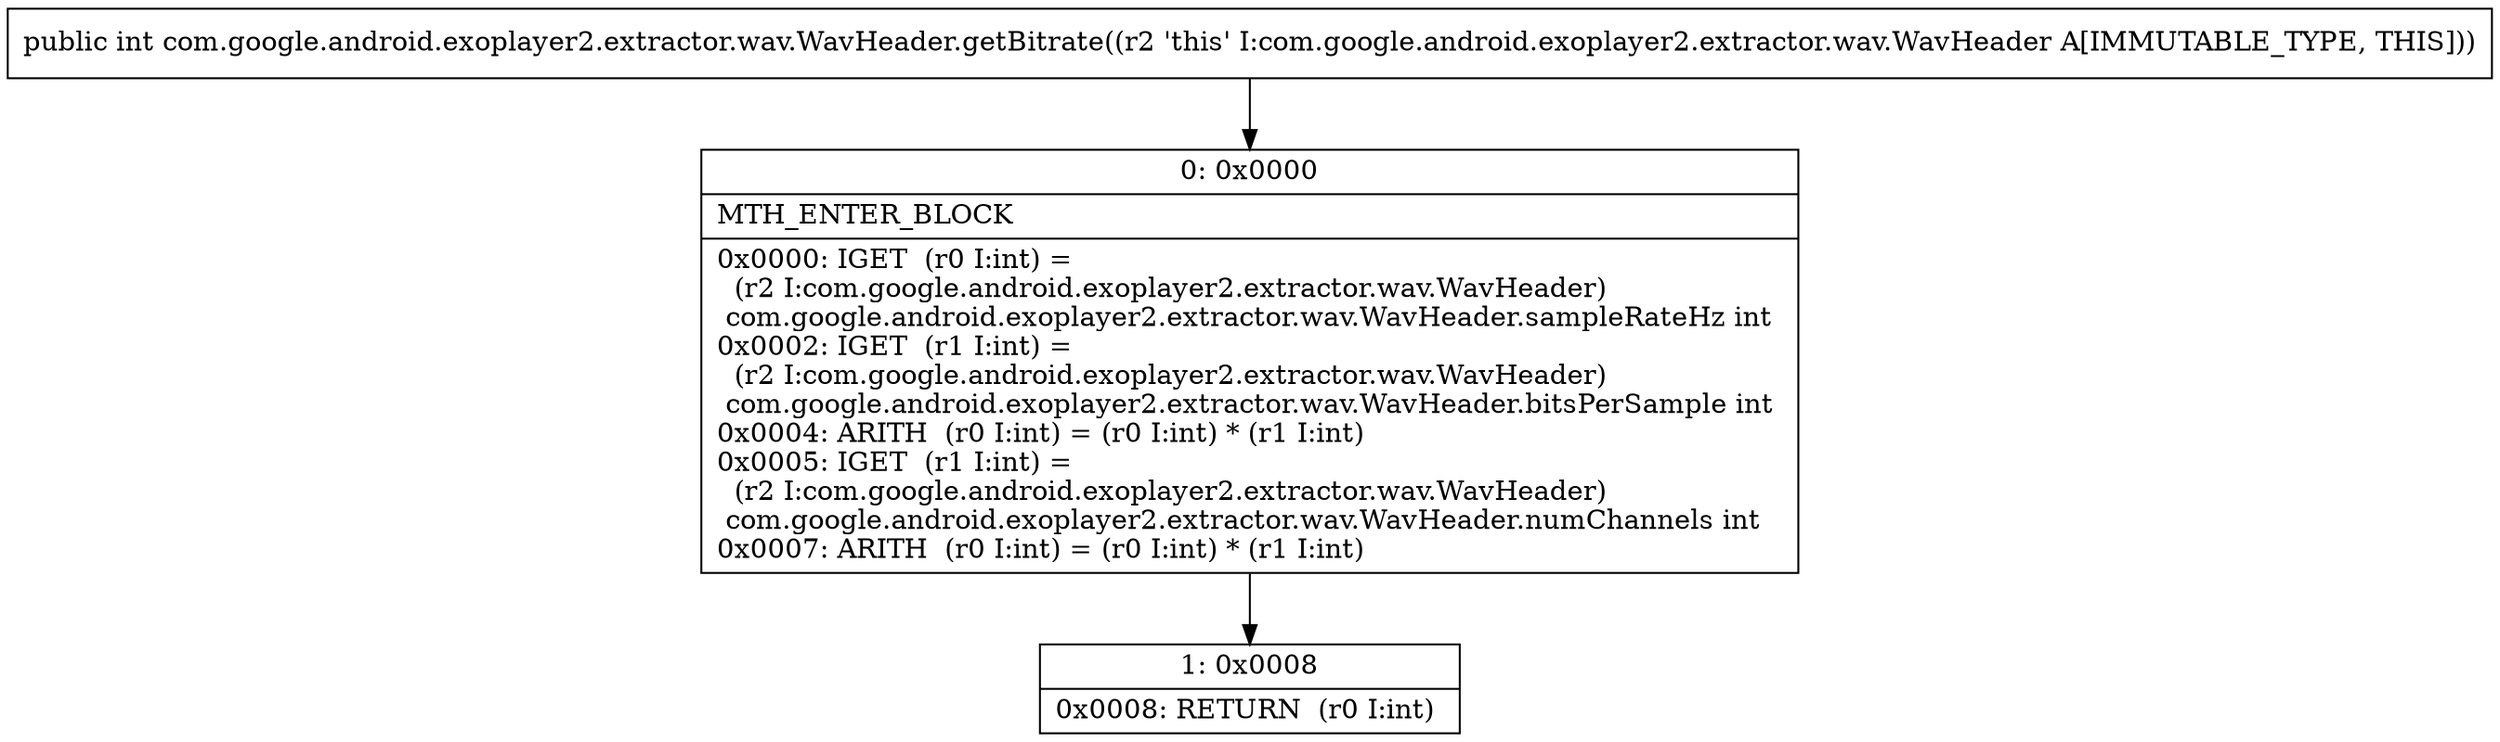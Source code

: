 digraph "CFG forcom.google.android.exoplayer2.extractor.wav.WavHeader.getBitrate()I" {
Node_0 [shape=record,label="{0\:\ 0x0000|MTH_ENTER_BLOCK\l|0x0000: IGET  (r0 I:int) = \l  (r2 I:com.google.android.exoplayer2.extractor.wav.WavHeader)\l com.google.android.exoplayer2.extractor.wav.WavHeader.sampleRateHz int \l0x0002: IGET  (r1 I:int) = \l  (r2 I:com.google.android.exoplayer2.extractor.wav.WavHeader)\l com.google.android.exoplayer2.extractor.wav.WavHeader.bitsPerSample int \l0x0004: ARITH  (r0 I:int) = (r0 I:int) * (r1 I:int) \l0x0005: IGET  (r1 I:int) = \l  (r2 I:com.google.android.exoplayer2.extractor.wav.WavHeader)\l com.google.android.exoplayer2.extractor.wav.WavHeader.numChannels int \l0x0007: ARITH  (r0 I:int) = (r0 I:int) * (r1 I:int) \l}"];
Node_1 [shape=record,label="{1\:\ 0x0008|0x0008: RETURN  (r0 I:int) \l}"];
MethodNode[shape=record,label="{public int com.google.android.exoplayer2.extractor.wav.WavHeader.getBitrate((r2 'this' I:com.google.android.exoplayer2.extractor.wav.WavHeader A[IMMUTABLE_TYPE, THIS])) }"];
MethodNode -> Node_0;
Node_0 -> Node_1;
}

